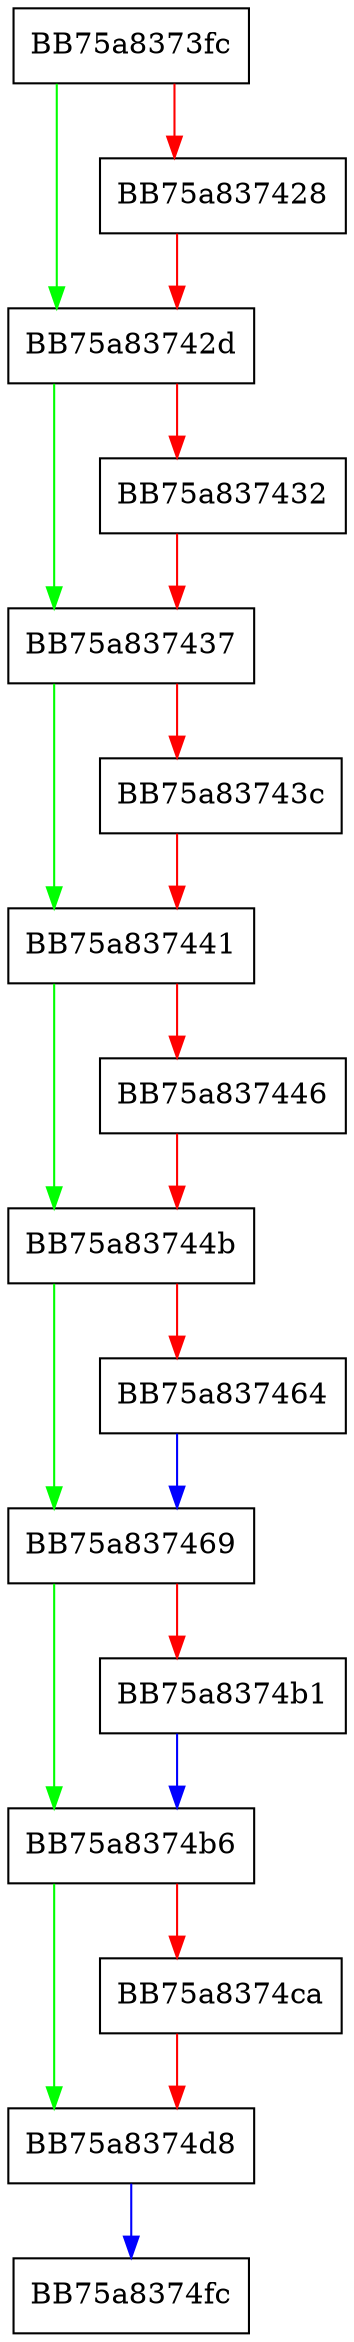 digraph CreateInstance {
  node [shape="box"];
  graph [splines=ortho];
  BB75a8373fc -> BB75a83742d [color="green"];
  BB75a8373fc -> BB75a837428 [color="red"];
  BB75a837428 -> BB75a83742d [color="red"];
  BB75a83742d -> BB75a837437 [color="green"];
  BB75a83742d -> BB75a837432 [color="red"];
  BB75a837432 -> BB75a837437 [color="red"];
  BB75a837437 -> BB75a837441 [color="green"];
  BB75a837437 -> BB75a83743c [color="red"];
  BB75a83743c -> BB75a837441 [color="red"];
  BB75a837441 -> BB75a83744b [color="green"];
  BB75a837441 -> BB75a837446 [color="red"];
  BB75a837446 -> BB75a83744b [color="red"];
  BB75a83744b -> BB75a837469 [color="green"];
  BB75a83744b -> BB75a837464 [color="red"];
  BB75a837464 -> BB75a837469 [color="blue"];
  BB75a837469 -> BB75a8374b6 [color="green"];
  BB75a837469 -> BB75a8374b1 [color="red"];
  BB75a8374b1 -> BB75a8374b6 [color="blue"];
  BB75a8374b6 -> BB75a8374d8 [color="green"];
  BB75a8374b6 -> BB75a8374ca [color="red"];
  BB75a8374ca -> BB75a8374d8 [color="red"];
  BB75a8374d8 -> BB75a8374fc [color="blue"];
}